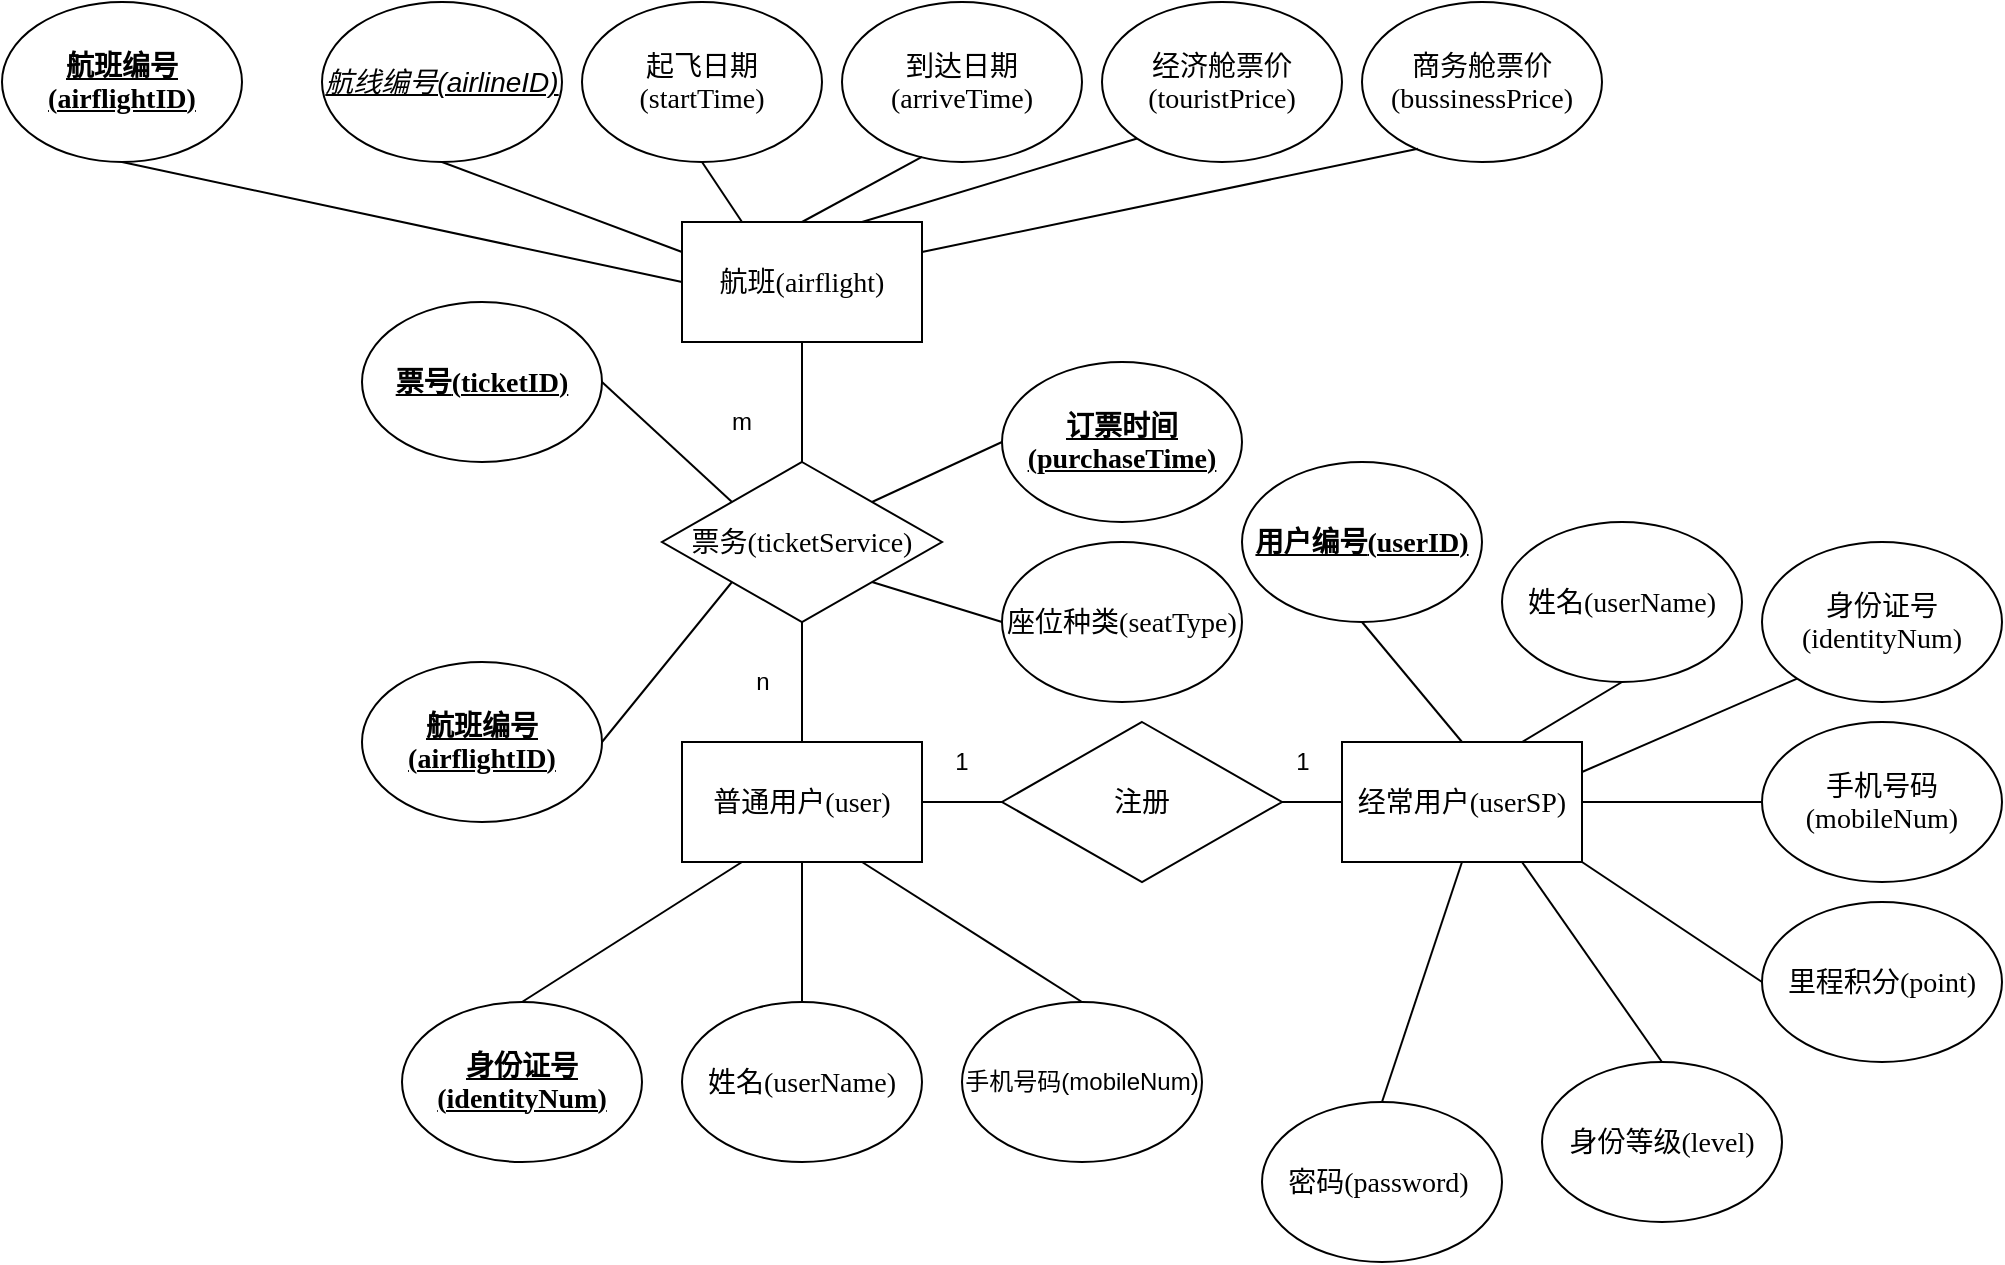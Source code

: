<mxfile version="14.8.2" type="github">
  <diagram id="EIlNaiwJNPQ5EjUz9Yl5" name="Page-1">
    <mxGraphModel dx="1390" dy="579" grid="0" gridSize="10" guides="1" tooltips="1" connect="1" arrows="0" fold="1" page="0" pageScale="1" pageWidth="827" pageHeight="1169" math="0" shadow="0">
      <root>
        <mxCell id="0" />
        <mxCell id="1" parent="0" />
        <mxCell id="Tf4VK9z_t_ga5ASDHCI5-2" value="&lt;span style=&quot;font-size: 10.5pt&quot;&gt;航班&lt;/span&gt;&lt;span lang=&quot;EN-US&quot; style=&quot;font-size: 10.5pt ; font-family: &amp;#34;times new roman&amp;#34; , serif&quot;&gt;(airflight)&lt;/span&gt;" style="rounded=0;whiteSpace=wrap;html=1;" parent="1" vertex="1">
          <mxGeometry x="310" y="190" width="120" height="60" as="geometry" />
        </mxCell>
        <mxCell id="Tf4VK9z_t_ga5ASDHCI5-3" value="&lt;span style=&quot;font-size: 10.5pt&quot;&gt;普通用户&lt;/span&gt;&lt;span lang=&quot;EN-US&quot; style=&quot;font-size: 10.5pt ; font-family: &amp;#34;times new roman&amp;#34; , serif&quot;&gt;(user)&lt;/span&gt;" style="rounded=0;whiteSpace=wrap;html=1;" parent="1" vertex="1">
          <mxGeometry x="310" y="450" width="120" height="60" as="geometry" />
        </mxCell>
        <mxCell id="Tf4VK9z_t_ga5ASDHCI5-6" value="&lt;span style=&quot;font-size: 10.5pt&quot;&gt;经常用户&lt;/span&gt;&lt;span lang=&quot;EN-US&quot; style=&quot;font-size: 10.5pt ; font-family: &amp;#34;times new roman&amp;#34; , serif&quot;&gt;(userSP)&lt;/span&gt;" style="rounded=0;whiteSpace=wrap;html=1;" parent="1" vertex="1">
          <mxGeometry x="640" y="450" width="120" height="60" as="geometry" />
        </mxCell>
        <mxCell id="Tf4VK9z_t_ga5ASDHCI5-7" value="&lt;span style=&quot;font-size: 10.5pt&quot;&gt;票务&lt;/span&gt;&lt;span lang=&quot;EN-US&quot; style=&quot;font-size: 10.5pt ; font-family: &amp;#34;times new roman&amp;#34; , serif&quot;&gt;(ticketService)&lt;/span&gt;" style="rhombus;whiteSpace=wrap;html=1;" parent="1" vertex="1">
          <mxGeometry x="300" y="310" width="140" height="80" as="geometry" />
        </mxCell>
        <mxCell id="Tf4VK9z_t_ga5ASDHCI5-9" value="&lt;span style=&quot;font-size: 14px&quot;&gt;注册&lt;br&gt;&lt;/span&gt;" style="rhombus;whiteSpace=wrap;html=1;" parent="1" vertex="1">
          <mxGeometry x="470" y="440" width="140" height="80" as="geometry" />
        </mxCell>
        <mxCell id="Tf4VK9z_t_ga5ASDHCI5-10" value="" style="endArrow=none;html=1;entryX=0.5;entryY=1;entryDx=0;entryDy=0;exitX=0.5;exitY=0;exitDx=0;exitDy=0;" parent="1" source="Tf4VK9z_t_ga5ASDHCI5-7" target="Tf4VK9z_t_ga5ASDHCI5-2" edge="1">
          <mxGeometry width="50" height="50" relative="1" as="geometry">
            <mxPoint x="500" y="420" as="sourcePoint" />
            <mxPoint x="550" y="370" as="targetPoint" />
          </mxGeometry>
        </mxCell>
        <mxCell id="Tf4VK9z_t_ga5ASDHCI5-11" value="" style="endArrow=none;html=1;entryX=0.5;entryY=1;entryDx=0;entryDy=0;exitX=0.5;exitY=0;exitDx=0;exitDy=0;" parent="1" source="Tf4VK9z_t_ga5ASDHCI5-3" target="Tf4VK9z_t_ga5ASDHCI5-7" edge="1">
          <mxGeometry width="50" height="50" relative="1" as="geometry">
            <mxPoint x="500" y="420" as="sourcePoint" />
            <mxPoint x="550" y="370" as="targetPoint" />
          </mxGeometry>
        </mxCell>
        <mxCell id="Tf4VK9z_t_ga5ASDHCI5-12" value="" style="endArrow=none;html=1;exitX=1;exitY=0.5;exitDx=0;exitDy=0;entryX=0;entryY=0.5;entryDx=0;entryDy=0;" parent="1" source="Tf4VK9z_t_ga5ASDHCI5-3" target="Tf4VK9z_t_ga5ASDHCI5-9" edge="1">
          <mxGeometry width="50" height="50" relative="1" as="geometry">
            <mxPoint x="500" y="420" as="sourcePoint" />
            <mxPoint x="550" y="370" as="targetPoint" />
          </mxGeometry>
        </mxCell>
        <mxCell id="Tf4VK9z_t_ga5ASDHCI5-13" value="" style="endArrow=none;html=1;exitX=1;exitY=0.5;exitDx=0;exitDy=0;entryX=0;entryY=0.5;entryDx=0;entryDy=0;" parent="1" source="Tf4VK9z_t_ga5ASDHCI5-9" target="Tf4VK9z_t_ga5ASDHCI5-6" edge="1">
          <mxGeometry width="50" height="50" relative="1" as="geometry">
            <mxPoint x="500" y="420" as="sourcePoint" />
            <mxPoint x="550" y="370" as="targetPoint" />
          </mxGeometry>
        </mxCell>
        <mxCell id="Tf4VK9z_t_ga5ASDHCI5-14" value="m" style="text;html=1;strokeColor=none;fillColor=none;align=center;verticalAlign=middle;whiteSpace=wrap;rounded=0;" parent="1" vertex="1">
          <mxGeometry x="320" y="280" width="40" height="20" as="geometry" />
        </mxCell>
        <mxCell id="Tf4VK9z_t_ga5ASDHCI5-15" value="n" style="text;html=1;align=center;verticalAlign=middle;resizable=0;points=[];autosize=1;strokeColor=none;" parent="1" vertex="1">
          <mxGeometry x="340" y="410" width="20" height="20" as="geometry" />
        </mxCell>
        <mxCell id="Tf4VK9z_t_ga5ASDHCI5-16" value="1" style="text;html=1;strokeColor=none;fillColor=none;align=center;verticalAlign=middle;whiteSpace=wrap;rounded=0;" parent="1" vertex="1">
          <mxGeometry x="430" y="450" width="40" height="20" as="geometry" />
        </mxCell>
        <mxCell id="Tf4VK9z_t_ga5ASDHCI5-17" value="1" style="text;html=1;align=center;verticalAlign=middle;resizable=0;points=[];autosize=1;strokeColor=none;" parent="1" vertex="1">
          <mxGeometry x="610" y="450" width="20" height="20" as="geometry" />
        </mxCell>
        <mxCell id="Tf4VK9z_t_ga5ASDHCI5-18" value="&lt;b&gt;&lt;u&gt;&lt;span style=&quot;font-size: 10.5pt&quot;&gt;航班编号&lt;/span&gt;&lt;span lang=&quot;EN-US&quot; style=&quot;font-size: 10.5pt ; font-family: &amp;#34;times new roman&amp;#34; , serif&quot;&gt;(airflightID)&lt;/span&gt;&lt;/u&gt;&lt;/b&gt;" style="ellipse;whiteSpace=wrap;html=1;" parent="1" vertex="1">
          <mxGeometry x="-30" y="80" width="120" height="80" as="geometry" />
        </mxCell>
        <mxCell id="Tf4VK9z_t_ga5ASDHCI5-19" value="&lt;i&gt;&lt;u&gt;&lt;span style=&quot;font-size: 10.5pt&quot;&gt;航线编号(airlineID)&lt;/span&gt;&lt;/u&gt;&lt;/i&gt;" style="ellipse;whiteSpace=wrap;html=1;" parent="1" vertex="1">
          <mxGeometry x="130" y="80" width="120" height="80" as="geometry" />
        </mxCell>
        <mxCell id="Tf4VK9z_t_ga5ASDHCI5-20" value="&lt;span style=&quot;font-size: 10.5pt&quot;&gt;起飞日期&lt;/span&gt;&lt;span lang=&quot;EN-US&quot; style=&quot;font-size: 10.5pt ; font-family: &amp;#34;times new roman&amp;#34; , serif&quot;&gt;(startTime)&lt;/span&gt;" style="ellipse;whiteSpace=wrap;html=1;" parent="1" vertex="1">
          <mxGeometry x="260" y="80" width="120" height="80" as="geometry" />
        </mxCell>
        <mxCell id="Tf4VK9z_t_ga5ASDHCI5-21" value="&lt;span style=&quot;font-size: 10.5pt&quot;&gt;到达日期&lt;/span&gt;&lt;span lang=&quot;EN-US&quot; style=&quot;font-size: 10.5pt ; font-family: &amp;#34;times new roman&amp;#34; , serif&quot;&gt;(arriveTime)&lt;/span&gt;" style="ellipse;whiteSpace=wrap;html=1;" parent="1" vertex="1">
          <mxGeometry x="390" y="80" width="120" height="80" as="geometry" />
        </mxCell>
        <mxCell id="Tf4VK9z_t_ga5ASDHCI5-22" value="&lt;span style=&quot;font-size: 10.5pt&quot;&gt;经济舱票价&lt;/span&gt;&lt;span lang=&quot;EN-US&quot; style=&quot;font-size: 10.5pt ; font-family: &amp;#34;times new roman&amp;#34; , serif&quot;&gt;(touristPrice)&lt;/span&gt;" style="ellipse;whiteSpace=wrap;html=1;" parent="1" vertex="1">
          <mxGeometry x="520" y="80" width="120" height="80" as="geometry" />
        </mxCell>
        <mxCell id="Tf4VK9z_t_ga5ASDHCI5-23" value="&lt;span style=&quot;font-size: 10.5pt&quot;&gt;商务舱票价&lt;/span&gt;&lt;span lang=&quot;EN-US&quot; style=&quot;font-size: 10.5pt ; font-family: &amp;#34;times new roman&amp;#34; , serif&quot;&gt;(bussinessPrice)&lt;/span&gt;" style="ellipse;whiteSpace=wrap;html=1;" parent="1" vertex="1">
          <mxGeometry x="650" y="80" width="120" height="80" as="geometry" />
        </mxCell>
        <mxCell id="Tf4VK9z_t_ga5ASDHCI5-25" value="" style="endArrow=none;html=1;exitX=0.5;exitY=1;exitDx=0;exitDy=0;entryX=0;entryY=0.5;entryDx=0;entryDy=0;" parent="1" source="Tf4VK9z_t_ga5ASDHCI5-18" target="Tf4VK9z_t_ga5ASDHCI5-2" edge="1">
          <mxGeometry width="50" height="50" relative="1" as="geometry">
            <mxPoint x="320" y="140" as="sourcePoint" />
            <mxPoint x="370" y="90" as="targetPoint" />
          </mxGeometry>
        </mxCell>
        <mxCell id="Tf4VK9z_t_ga5ASDHCI5-26" value="" style="endArrow=none;html=1;exitX=0.5;exitY=1;exitDx=0;exitDy=0;entryX=0;entryY=0.25;entryDx=0;entryDy=0;" parent="1" source="Tf4VK9z_t_ga5ASDHCI5-19" target="Tf4VK9z_t_ga5ASDHCI5-2" edge="1">
          <mxGeometry width="50" height="50" relative="1" as="geometry">
            <mxPoint x="320" y="140" as="sourcePoint" />
            <mxPoint x="370" y="90" as="targetPoint" />
          </mxGeometry>
        </mxCell>
        <mxCell id="Tf4VK9z_t_ga5ASDHCI5-27" value="" style="endArrow=none;html=1;exitX=0.5;exitY=1;exitDx=0;exitDy=0;entryX=0.25;entryY=0;entryDx=0;entryDy=0;" parent="1" source="Tf4VK9z_t_ga5ASDHCI5-20" target="Tf4VK9z_t_ga5ASDHCI5-2" edge="1">
          <mxGeometry width="50" height="50" relative="1" as="geometry">
            <mxPoint x="320" y="140" as="sourcePoint" />
            <mxPoint x="370" y="90" as="targetPoint" />
          </mxGeometry>
        </mxCell>
        <mxCell id="Tf4VK9z_t_ga5ASDHCI5-28" value="" style="endArrow=none;html=1;exitX=0.5;exitY=0;exitDx=0;exitDy=0;entryX=0.333;entryY=0.968;entryDx=0;entryDy=0;entryPerimeter=0;" parent="1" source="Tf4VK9z_t_ga5ASDHCI5-2" target="Tf4VK9z_t_ga5ASDHCI5-21" edge="1">
          <mxGeometry width="50" height="50" relative="1" as="geometry">
            <mxPoint x="320" y="140" as="sourcePoint" />
            <mxPoint x="370" y="90" as="targetPoint" />
          </mxGeometry>
        </mxCell>
        <mxCell id="Tf4VK9z_t_ga5ASDHCI5-29" value="" style="endArrow=none;html=1;exitX=0.75;exitY=0;exitDx=0;exitDy=0;entryX=0;entryY=1;entryDx=0;entryDy=0;" parent="1" source="Tf4VK9z_t_ga5ASDHCI5-2" target="Tf4VK9z_t_ga5ASDHCI5-22" edge="1">
          <mxGeometry width="50" height="50" relative="1" as="geometry">
            <mxPoint x="320" y="140" as="sourcePoint" />
            <mxPoint x="558" y="161" as="targetPoint" />
          </mxGeometry>
        </mxCell>
        <mxCell id="Tf4VK9z_t_ga5ASDHCI5-30" value="" style="endArrow=none;html=1;exitX=1;exitY=0.25;exitDx=0;exitDy=0;entryX=0.233;entryY=0.917;entryDx=0;entryDy=0;entryPerimeter=0;" parent="1" source="Tf4VK9z_t_ga5ASDHCI5-2" target="Tf4VK9z_t_ga5ASDHCI5-23" edge="1">
          <mxGeometry width="50" height="50" relative="1" as="geometry">
            <mxPoint x="630" y="150" as="sourcePoint" />
            <mxPoint x="680" y="100" as="targetPoint" />
          </mxGeometry>
        </mxCell>
        <mxCell id="Tf4VK9z_t_ga5ASDHCI5-31" value="&lt;b&gt;&lt;u&gt;&lt;span style=&quot;font-size: 10.5pt&quot;&gt;票号&lt;/span&gt;&lt;span lang=&quot;EN-US&quot; style=&quot;font-size: 10.5pt ; font-family: &amp;#34;times new roman&amp;#34; , serif&quot;&gt;(ticketID)&lt;/span&gt;&lt;/u&gt;&lt;/b&gt;" style="ellipse;whiteSpace=wrap;html=1;" parent="1" vertex="1">
          <mxGeometry x="150" y="230" width="120" height="80" as="geometry" />
        </mxCell>
        <mxCell id="Tf4VK9z_t_ga5ASDHCI5-33" value="&lt;b&gt;&lt;u&gt;&lt;span style=&quot;font-size: 10.5pt&quot;&gt;航班编号&lt;/span&gt;&lt;span lang=&quot;EN-US&quot; style=&quot;font-size: 10.5pt ; font-family: &amp;#34;times new roman&amp;#34; , serif&quot;&gt;(airflightID)&lt;/span&gt;&lt;/u&gt;&lt;/b&gt;" style="ellipse;whiteSpace=wrap;html=1;" parent="1" vertex="1">
          <mxGeometry x="150" y="410" width="120" height="80" as="geometry" />
        </mxCell>
        <mxCell id="Tf4VK9z_t_ga5ASDHCI5-34" value="&lt;b&gt;&lt;u&gt;&lt;span style=&quot;font-size: 10.5pt&quot;&gt;订票时间&lt;/span&gt;&lt;span lang=&quot;EN-US&quot; style=&quot;font-size: 10.5pt ; font-family: &amp;#34;times new roman&amp;#34; , serif&quot;&gt;(purchaseTime)&lt;/span&gt;&lt;/u&gt;&lt;/b&gt;" style="ellipse;whiteSpace=wrap;html=1;" parent="1" vertex="1">
          <mxGeometry x="470" y="260" width="120" height="80" as="geometry" />
        </mxCell>
        <mxCell id="Tf4VK9z_t_ga5ASDHCI5-35" value="&lt;span style=&quot;font-size: 10.5pt&quot;&gt;座位种类&lt;/span&gt;&lt;span lang=&quot;EN-US&quot; style=&quot;font-size: 10.5pt ; font-family: &amp;#34;times new roman&amp;#34; , serif&quot;&gt;(seatType)&lt;/span&gt;" style="ellipse;whiteSpace=wrap;html=1;" parent="1" vertex="1">
          <mxGeometry x="470" y="350" width="120" height="80" as="geometry" />
        </mxCell>
        <mxCell id="Tf4VK9z_t_ga5ASDHCI5-36" value="" style="endArrow=none;html=1;exitX=1;exitY=0.5;exitDx=0;exitDy=0;entryX=0;entryY=0;entryDx=0;entryDy=0;" parent="1" source="Tf4VK9z_t_ga5ASDHCI5-31" target="Tf4VK9z_t_ga5ASDHCI5-7" edge="1">
          <mxGeometry width="50" height="50" relative="1" as="geometry">
            <mxPoint x="320" y="350" as="sourcePoint" />
            <mxPoint x="370" y="300" as="targetPoint" />
          </mxGeometry>
        </mxCell>
        <mxCell id="Tf4VK9z_t_ga5ASDHCI5-38" value="" style="endArrow=none;html=1;exitX=1;exitY=0.5;exitDx=0;exitDy=0;entryX=0;entryY=1;entryDx=0;entryDy=0;" parent="1" source="Tf4VK9z_t_ga5ASDHCI5-33" target="Tf4VK9z_t_ga5ASDHCI5-7" edge="1">
          <mxGeometry width="50" height="50" relative="1" as="geometry">
            <mxPoint x="320" y="350" as="sourcePoint" />
            <mxPoint x="370" y="300" as="targetPoint" />
          </mxGeometry>
        </mxCell>
        <mxCell id="Tf4VK9z_t_ga5ASDHCI5-39" value="" style="endArrow=none;html=1;entryX=0;entryY=0.5;entryDx=0;entryDy=0;exitX=1;exitY=0;exitDx=0;exitDy=0;" parent="1" source="Tf4VK9z_t_ga5ASDHCI5-7" target="Tf4VK9z_t_ga5ASDHCI5-34" edge="1">
          <mxGeometry width="50" height="50" relative="1" as="geometry">
            <mxPoint x="320" y="350" as="sourcePoint" />
            <mxPoint x="370" y="300" as="targetPoint" />
          </mxGeometry>
        </mxCell>
        <mxCell id="Tf4VK9z_t_ga5ASDHCI5-40" value="" style="endArrow=none;html=1;entryX=0;entryY=0.5;entryDx=0;entryDy=0;exitX=1;exitY=1;exitDx=0;exitDy=0;" parent="1" source="Tf4VK9z_t_ga5ASDHCI5-7" target="Tf4VK9z_t_ga5ASDHCI5-35" edge="1">
          <mxGeometry width="50" height="50" relative="1" as="geometry">
            <mxPoint x="320" y="350" as="sourcePoint" />
            <mxPoint x="370" y="300" as="targetPoint" />
          </mxGeometry>
        </mxCell>
        <mxCell id="Tf4VK9z_t_ga5ASDHCI5-42" value="&lt;b&gt;&lt;u&gt;&lt;span style=&quot;font-size: 10.5pt&quot;&gt;身份证号&lt;/span&gt;&lt;span lang=&quot;EN-US&quot; style=&quot;font-size: 10.5pt ; font-family: &amp;#34;times new roman&amp;#34; , serif&quot;&gt;(identityNum)&lt;/span&gt;&lt;/u&gt;&lt;/b&gt;" style="ellipse;whiteSpace=wrap;html=1;" parent="1" vertex="1">
          <mxGeometry x="170" y="580" width="120" height="80" as="geometry" />
        </mxCell>
        <mxCell id="Tf4VK9z_t_ga5ASDHCI5-43" value="&lt;span style=&quot;font-size: 10.5pt&quot;&gt;姓名&lt;/span&gt;&lt;span lang=&quot;EN-US&quot; style=&quot;font-size: 10.5pt ; font-family: &amp;#34;times new roman&amp;#34; , serif&quot;&gt;(userName)&lt;/span&gt;" style="ellipse;whiteSpace=wrap;html=1;" parent="1" vertex="1">
          <mxGeometry x="310" y="580" width="120" height="80" as="geometry" />
        </mxCell>
        <mxCell id="Tf4VK9z_t_ga5ASDHCI5-44" value="&lt;p class=&quot;MsoNormal&quot;&gt;&lt;span&gt;手机号码&lt;/span&gt;&lt;span lang=&quot;EN-US&quot;&gt;(mobileNum)&lt;/span&gt;&lt;/p&gt;" style="ellipse;whiteSpace=wrap;html=1;" parent="1" vertex="1">
          <mxGeometry x="450" y="580" width="120" height="80" as="geometry" />
        </mxCell>
        <mxCell id="Tf4VK9z_t_ga5ASDHCI5-45" value="" style="endArrow=none;html=1;exitX=0.5;exitY=0;exitDx=0;exitDy=0;entryX=0.25;entryY=1;entryDx=0;entryDy=0;" parent="1" source="Tf4VK9z_t_ga5ASDHCI5-42" target="Tf4VK9z_t_ga5ASDHCI5-3" edge="1">
          <mxGeometry width="50" height="50" relative="1" as="geometry">
            <mxPoint x="320" y="520" as="sourcePoint" />
            <mxPoint x="370" y="470" as="targetPoint" />
          </mxGeometry>
        </mxCell>
        <mxCell id="Tf4VK9z_t_ga5ASDHCI5-46" value="" style="endArrow=none;html=1;exitX=0.5;exitY=0;exitDx=0;exitDy=0;" parent="1" source="Tf4VK9z_t_ga5ASDHCI5-43" edge="1">
          <mxGeometry width="50" height="50" relative="1" as="geometry">
            <mxPoint x="320" y="520" as="sourcePoint" />
            <mxPoint x="370" y="510" as="targetPoint" />
          </mxGeometry>
        </mxCell>
        <mxCell id="Tf4VK9z_t_ga5ASDHCI5-47" value="" style="endArrow=none;html=1;exitX=0.5;exitY=0;exitDx=0;exitDy=0;entryX=0.75;entryY=1;entryDx=0;entryDy=0;" parent="1" source="Tf4VK9z_t_ga5ASDHCI5-44" target="Tf4VK9z_t_ga5ASDHCI5-3" edge="1">
          <mxGeometry width="50" height="50" relative="1" as="geometry">
            <mxPoint x="320" y="520" as="sourcePoint" />
            <mxPoint x="370" y="470" as="targetPoint" />
          </mxGeometry>
        </mxCell>
        <mxCell id="Tf4VK9z_t_ga5ASDHCI5-48" value="&lt;span style=&quot;font-size: 10.5pt&quot;&gt;身份等级&lt;/span&gt;&lt;span lang=&quot;EN-US&quot; style=&quot;font-size: 10.5pt ; font-family: &amp;#34;times new roman&amp;#34; , serif&quot;&gt;(level)&lt;/span&gt;" style="ellipse;whiteSpace=wrap;html=1;" parent="1" vertex="1">
          <mxGeometry x="740" y="610" width="120" height="80" as="geometry" />
        </mxCell>
        <mxCell id="Tf4VK9z_t_ga5ASDHCI5-49" value="&lt;span style=&quot;font-size: 10.5pt&quot;&gt;密码&lt;/span&gt;&lt;span lang=&quot;EN-US&quot; style=&quot;font-size: 10.5pt ; font-family: &amp;#34;times new roman&amp;#34; , serif&quot;&gt;(password)&amp;nbsp;&lt;/span&gt;" style="ellipse;whiteSpace=wrap;html=1;" parent="1" vertex="1">
          <mxGeometry x="600" y="630" width="120" height="80" as="geometry" />
        </mxCell>
        <mxCell id="Tf4VK9z_t_ga5ASDHCI5-50" value="&lt;span style=&quot;font-size: 10.5pt&quot;&gt;里程积分&lt;/span&gt;&lt;span lang=&quot;EN-US&quot; style=&quot;font-size: 10.5pt ; font-family: &amp;#34;times new roman&amp;#34; , serif&quot;&gt;(point)&lt;/span&gt;" style="ellipse;whiteSpace=wrap;html=1;" parent="1" vertex="1">
          <mxGeometry x="850" y="530" width="120" height="80" as="geometry" />
        </mxCell>
        <mxCell id="Tf4VK9z_t_ga5ASDHCI5-51" value="&lt;span style=&quot;font-size: 10.5pt&quot;&gt;身份证号&lt;/span&gt;&lt;span lang=&quot;EN-US&quot; style=&quot;font-size: 10.5pt ; font-family: &amp;#34;times new roman&amp;#34; , serif&quot;&gt;(identityNum)&lt;/span&gt;" style="ellipse;whiteSpace=wrap;html=1;" parent="1" vertex="1">
          <mxGeometry x="850" y="350" width="120" height="80" as="geometry" />
        </mxCell>
        <mxCell id="Tf4VK9z_t_ga5ASDHCI5-52" value="&lt;span style=&quot;font-size: 10.5pt&quot;&gt;姓名&lt;/span&gt;&lt;span lang=&quot;EN-US&quot; style=&quot;font-size: 10.5pt ; font-family: &amp;#34;times new roman&amp;#34; , serif&quot;&gt;(userName)&lt;/span&gt;" style="ellipse;whiteSpace=wrap;html=1;" parent="1" vertex="1">
          <mxGeometry x="720" y="340" width="120" height="80" as="geometry" />
        </mxCell>
        <mxCell id="Tf4VK9z_t_ga5ASDHCI5-53" value="&lt;b&gt;&lt;u&gt;&lt;span style=&quot;font-size: 10.5pt&quot;&gt;用户编号&lt;/span&gt;&lt;span lang=&quot;EN-US&quot; style=&quot;font-size: 10.5pt ; font-family: &amp;#34;times new roman&amp;#34; , serif&quot;&gt;(userID)&lt;/span&gt;&lt;/u&gt;&lt;/b&gt;" style="ellipse;whiteSpace=wrap;html=1;" parent="1" vertex="1">
          <mxGeometry x="590" y="310" width="120" height="80" as="geometry" />
        </mxCell>
        <mxCell id="Tf4VK9z_t_ga5ASDHCI5-55" value="&lt;span style=&quot;font-size: 10.5pt&quot;&gt;手机号码&lt;/span&gt;&lt;span lang=&quot;EN-US&quot; style=&quot;font-size: 10.5pt ; font-family: &amp;#34;times new roman&amp;#34; , serif&quot;&gt;(mobileNum)&lt;/span&gt;" style="ellipse;whiteSpace=wrap;html=1;" parent="1" vertex="1">
          <mxGeometry x="850" y="440" width="120" height="80" as="geometry" />
        </mxCell>
        <mxCell id="Tf4VK9z_t_ga5ASDHCI5-56" value="" style="endArrow=none;html=1;entryX=0.5;entryY=1;entryDx=0;entryDy=0;exitX=0.5;exitY=0;exitDx=0;exitDy=0;" parent="1" source="Tf4VK9z_t_ga5ASDHCI5-6" target="Tf4VK9z_t_ga5ASDHCI5-53" edge="1">
          <mxGeometry width="50" height="50" relative="1" as="geometry">
            <mxPoint x="690" y="510" as="sourcePoint" />
            <mxPoint x="740" y="460" as="targetPoint" />
          </mxGeometry>
        </mxCell>
        <mxCell id="Tf4VK9z_t_ga5ASDHCI5-57" value="" style="endArrow=none;html=1;entryX=0.5;entryY=1;entryDx=0;entryDy=0;exitX=0.75;exitY=0;exitDx=0;exitDy=0;" parent="1" source="Tf4VK9z_t_ga5ASDHCI5-6" target="Tf4VK9z_t_ga5ASDHCI5-52" edge="1">
          <mxGeometry width="50" height="50" relative="1" as="geometry">
            <mxPoint x="690" y="510" as="sourcePoint" />
            <mxPoint x="740" y="460" as="targetPoint" />
          </mxGeometry>
        </mxCell>
        <mxCell id="Tf4VK9z_t_ga5ASDHCI5-58" value="" style="endArrow=none;html=1;entryX=0;entryY=1;entryDx=0;entryDy=0;exitX=1;exitY=0.25;exitDx=0;exitDy=0;" parent="1" source="Tf4VK9z_t_ga5ASDHCI5-6" target="Tf4VK9z_t_ga5ASDHCI5-51" edge="1">
          <mxGeometry width="50" height="50" relative="1" as="geometry">
            <mxPoint x="690" y="510" as="sourcePoint" />
            <mxPoint x="740" y="460" as="targetPoint" />
          </mxGeometry>
        </mxCell>
        <mxCell id="Tf4VK9z_t_ga5ASDHCI5-59" value="" style="endArrow=none;html=1;entryX=0;entryY=0.5;entryDx=0;entryDy=0;exitX=1;exitY=0.5;exitDx=0;exitDy=0;" parent="1" source="Tf4VK9z_t_ga5ASDHCI5-6" target="Tf4VK9z_t_ga5ASDHCI5-55" edge="1">
          <mxGeometry width="50" height="50" relative="1" as="geometry">
            <mxPoint x="690" y="510" as="sourcePoint" />
            <mxPoint x="740" y="460" as="targetPoint" />
          </mxGeometry>
        </mxCell>
        <mxCell id="Tf4VK9z_t_ga5ASDHCI5-60" value="" style="endArrow=none;html=1;entryX=0;entryY=0.5;entryDx=0;entryDy=0;exitX=1;exitY=1;exitDx=0;exitDy=0;" parent="1" source="Tf4VK9z_t_ga5ASDHCI5-6" target="Tf4VK9z_t_ga5ASDHCI5-50" edge="1">
          <mxGeometry width="50" height="50" relative="1" as="geometry">
            <mxPoint x="690" y="510" as="sourcePoint" />
            <mxPoint x="740" y="460" as="targetPoint" />
          </mxGeometry>
        </mxCell>
        <mxCell id="Tf4VK9z_t_ga5ASDHCI5-61" value="" style="endArrow=none;html=1;exitX=0.5;exitY=0;exitDx=0;exitDy=0;entryX=0.75;entryY=1;entryDx=0;entryDy=0;" parent="1" source="Tf4VK9z_t_ga5ASDHCI5-48" target="Tf4VK9z_t_ga5ASDHCI5-6" edge="1">
          <mxGeometry width="50" height="50" relative="1" as="geometry">
            <mxPoint x="690" y="510" as="sourcePoint" />
            <mxPoint x="740" y="460" as="targetPoint" />
          </mxGeometry>
        </mxCell>
        <mxCell id="Tf4VK9z_t_ga5ASDHCI5-62" value="" style="endArrow=none;html=1;exitX=0.5;exitY=0;exitDx=0;exitDy=0;entryX=0.5;entryY=1;entryDx=0;entryDy=0;" parent="1" source="Tf4VK9z_t_ga5ASDHCI5-49" target="Tf4VK9z_t_ga5ASDHCI5-6" edge="1">
          <mxGeometry width="50" height="50" relative="1" as="geometry">
            <mxPoint x="690" y="510" as="sourcePoint" />
            <mxPoint x="740" y="460" as="targetPoint" />
          </mxGeometry>
        </mxCell>
      </root>
    </mxGraphModel>
  </diagram>
</mxfile>
